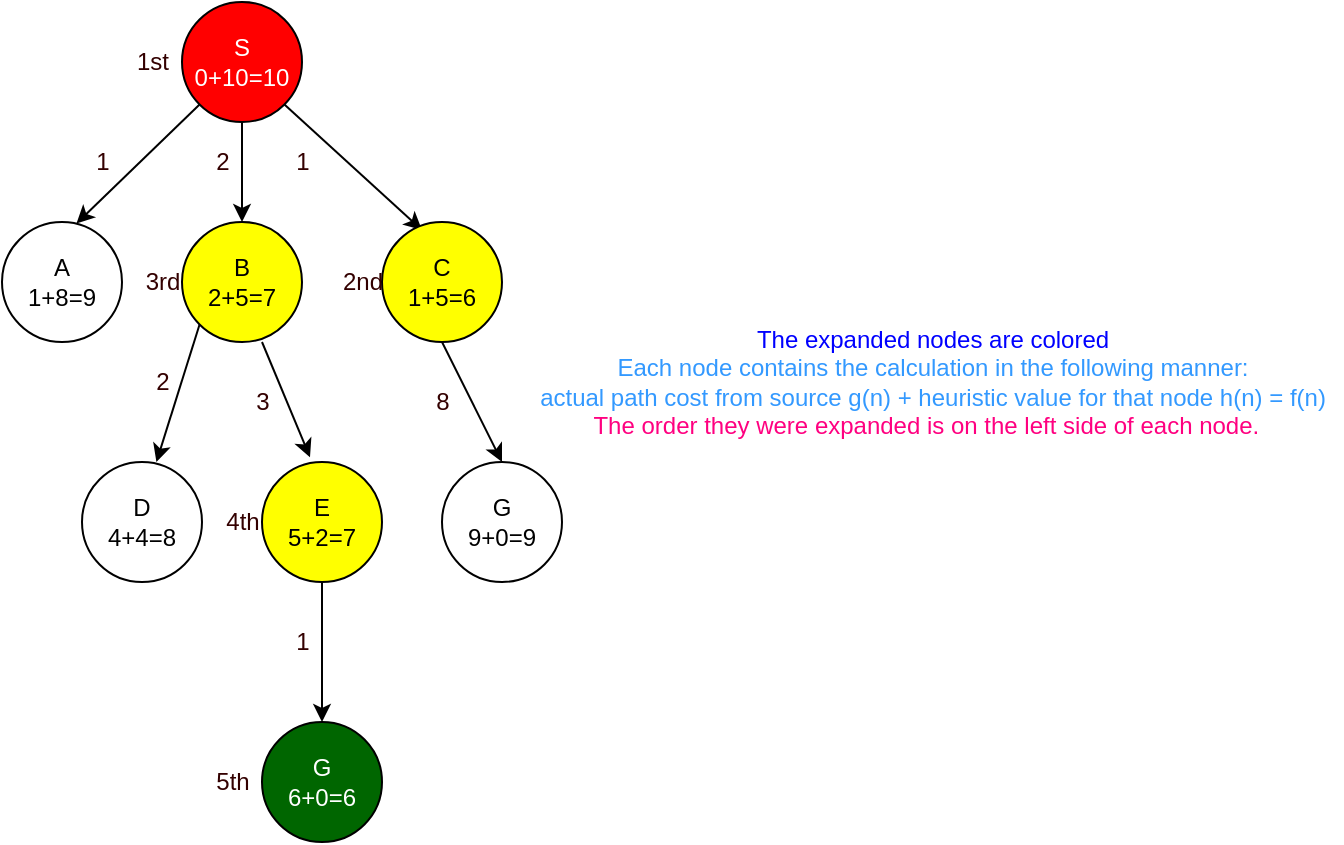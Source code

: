 <mxfile version="15.5.6" type="github">
  <diagram id="pxabAqVZTSK6ULjw3f69" name="Page-1">
    <mxGraphModel dx="1038" dy="617" grid="1" gridSize="10" guides="1" tooltips="1" connect="1" arrows="1" fold="1" page="1" pageScale="1" pageWidth="850" pageHeight="1100" math="0" shadow="0">
      <root>
        <mxCell id="0" />
        <mxCell id="1" parent="0" />
        <mxCell id="DxGOHSrBXWISHsCiuMgw-1" value="S&lt;br&gt;0+10=10" style="ellipse;whiteSpace=wrap;html=1;aspect=fixed;fontColor=#FFFFFF;fillColor=#FF0000;" vertex="1" parent="1">
          <mxGeometry x="370" y="70" width="60" height="60" as="geometry" />
        </mxCell>
        <mxCell id="DxGOHSrBXWISHsCiuMgw-2" value="" style="endArrow=classic;html=1;rounded=0;exitX=0;exitY=1;exitDx=0;exitDy=0;entryX=0.62;entryY=0.013;entryDx=0;entryDy=0;entryPerimeter=0;" edge="1" parent="1" source="DxGOHSrBXWISHsCiuMgw-1" target="DxGOHSrBXWISHsCiuMgw-5">
          <mxGeometry width="50" height="50" relative="1" as="geometry">
            <mxPoint x="370" y="130" as="sourcePoint" />
            <mxPoint x="320" y="180" as="targetPoint" />
          </mxGeometry>
        </mxCell>
        <mxCell id="DxGOHSrBXWISHsCiuMgw-3" value="" style="endArrow=classic;html=1;rounded=0;exitX=0.5;exitY=1;exitDx=0;exitDy=0;entryX=0.5;entryY=0;entryDx=0;entryDy=0;" edge="1" parent="1" source="DxGOHSrBXWISHsCiuMgw-1" target="DxGOHSrBXWISHsCiuMgw-6">
          <mxGeometry width="50" height="50" relative="1" as="geometry">
            <mxPoint x="420" y="160" as="sourcePoint" />
            <mxPoint x="400" y="200" as="targetPoint" />
          </mxGeometry>
        </mxCell>
        <mxCell id="DxGOHSrBXWISHsCiuMgw-4" value="" style="endArrow=classic;html=1;rounded=0;exitX=1;exitY=1;exitDx=0;exitDy=0;entryX=0.333;entryY=0.067;entryDx=0;entryDy=0;entryPerimeter=0;" edge="1" parent="1" source="DxGOHSrBXWISHsCiuMgw-1" target="DxGOHSrBXWISHsCiuMgw-7">
          <mxGeometry width="50" height="50" relative="1" as="geometry">
            <mxPoint x="450" y="290" as="sourcePoint" />
            <mxPoint x="470" y="180" as="targetPoint" />
          </mxGeometry>
        </mxCell>
        <mxCell id="DxGOHSrBXWISHsCiuMgw-5" value="A&lt;br&gt;1+8=9" style="ellipse;whiteSpace=wrap;html=1;aspect=fixed;" vertex="1" parent="1">
          <mxGeometry x="280" y="180" width="60" height="60" as="geometry" />
        </mxCell>
        <mxCell id="DxGOHSrBXWISHsCiuMgw-6" value="B&lt;br&gt;2+5=7" style="ellipse;whiteSpace=wrap;html=1;aspect=fixed;fillColor=#FFFF00;" vertex="1" parent="1">
          <mxGeometry x="370" y="180" width="60" height="60" as="geometry" />
        </mxCell>
        <mxCell id="DxGOHSrBXWISHsCiuMgw-7" value="C&lt;br&gt;1+5=6" style="ellipse;whiteSpace=wrap;html=1;aspect=fixed;fillColor=#FFFF00;" vertex="1" parent="1">
          <mxGeometry x="470" y="180" width="60" height="60" as="geometry" />
        </mxCell>
        <mxCell id="DxGOHSrBXWISHsCiuMgw-8" value="" style="endArrow=classic;html=1;rounded=0;exitX=0.5;exitY=1;exitDx=0;exitDy=0;entryX=0.5;entryY=0;entryDx=0;entryDy=0;" edge="1" parent="1" source="DxGOHSrBXWISHsCiuMgw-7" target="DxGOHSrBXWISHsCiuMgw-9">
          <mxGeometry width="50" height="50" relative="1" as="geometry">
            <mxPoint x="450" y="260" as="sourcePoint" />
            <mxPoint x="490" y="300" as="targetPoint" />
          </mxGeometry>
        </mxCell>
        <mxCell id="DxGOHSrBXWISHsCiuMgw-9" value="G&lt;br&gt;9+0=9" style="ellipse;whiteSpace=wrap;html=1;aspect=fixed;" vertex="1" parent="1">
          <mxGeometry x="500" y="300" width="60" height="60" as="geometry" />
        </mxCell>
        <mxCell id="DxGOHSrBXWISHsCiuMgw-10" value="" style="endArrow=classic;html=1;rounded=0;exitX=0;exitY=1;exitDx=0;exitDy=0;entryX=0.62;entryY=0;entryDx=0;entryDy=0;entryPerimeter=0;" edge="1" parent="1" source="DxGOHSrBXWISHsCiuMgw-6" target="DxGOHSrBXWISHsCiuMgw-11">
          <mxGeometry width="50" height="50" relative="1" as="geometry">
            <mxPoint x="450" y="260" as="sourcePoint" />
            <mxPoint x="360" y="300" as="targetPoint" />
          </mxGeometry>
        </mxCell>
        <mxCell id="DxGOHSrBXWISHsCiuMgw-11" value="D&lt;br&gt;4+4=8" style="ellipse;whiteSpace=wrap;html=1;aspect=fixed;" vertex="1" parent="1">
          <mxGeometry x="320" y="300" width="60" height="60" as="geometry" />
        </mxCell>
        <mxCell id="DxGOHSrBXWISHsCiuMgw-12" value="" style="endArrow=classic;html=1;rounded=0;entryX=0.4;entryY=-0.04;entryDx=0;entryDy=0;entryPerimeter=0;" edge="1" parent="1" target="DxGOHSrBXWISHsCiuMgw-13">
          <mxGeometry width="50" height="50" relative="1" as="geometry">
            <mxPoint x="410" y="240" as="sourcePoint" />
            <mxPoint x="430" y="300" as="targetPoint" />
          </mxGeometry>
        </mxCell>
        <mxCell id="DxGOHSrBXWISHsCiuMgw-13" value="E&lt;br&gt;5+2=7" style="ellipse;whiteSpace=wrap;html=1;aspect=fixed;fillColor=#FFFF00;" vertex="1" parent="1">
          <mxGeometry x="410" y="300" width="60" height="60" as="geometry" />
        </mxCell>
        <mxCell id="DxGOHSrBXWISHsCiuMgw-14" value="" style="endArrow=classic;html=1;rounded=0;exitX=0.5;exitY=1;exitDx=0;exitDy=0;entryX=0.5;entryY=0;entryDx=0;entryDy=0;entryPerimeter=0;" edge="1" parent="1" source="DxGOHSrBXWISHsCiuMgw-13" target="DxGOHSrBXWISHsCiuMgw-15">
          <mxGeometry width="50" height="50" relative="1" as="geometry">
            <mxPoint x="490" y="380" as="sourcePoint" />
            <mxPoint x="440" y="430" as="targetPoint" />
          </mxGeometry>
        </mxCell>
        <mxCell id="DxGOHSrBXWISHsCiuMgw-15" value="G&lt;br&gt;6+0=6" style="ellipse;whiteSpace=wrap;html=1;aspect=fixed;fontColor=#FFFFFF;fillColor=#006600;" vertex="1" parent="1">
          <mxGeometry x="410" y="430" width="60" height="60" as="geometry" />
        </mxCell>
        <mxCell id="DxGOHSrBXWISHsCiuMgw-16" value="&lt;font color=&quot;#330000&quot;&gt;1&lt;/font&gt;" style="text;html=1;align=center;verticalAlign=middle;resizable=0;points=[];autosize=1;strokeColor=none;fillColor=none;fontColor=#FFFFFF;" vertex="1" parent="1">
          <mxGeometry x="320" y="140" width="20" height="20" as="geometry" />
        </mxCell>
        <mxCell id="DxGOHSrBXWISHsCiuMgw-17" value="2" style="text;html=1;align=center;verticalAlign=middle;resizable=0;points=[];autosize=1;strokeColor=none;fillColor=none;fontColor=#330000;" vertex="1" parent="1">
          <mxGeometry x="380" y="140" width="20" height="20" as="geometry" />
        </mxCell>
        <mxCell id="DxGOHSrBXWISHsCiuMgw-18" value="1" style="text;html=1;align=center;verticalAlign=middle;resizable=0;points=[];autosize=1;strokeColor=none;fillColor=none;fontColor=#330000;" vertex="1" parent="1">
          <mxGeometry x="420" y="140" width="20" height="20" as="geometry" />
        </mxCell>
        <mxCell id="DxGOHSrBXWISHsCiuMgw-19" value="3" style="text;html=1;align=center;verticalAlign=middle;resizable=0;points=[];autosize=1;strokeColor=none;fillColor=none;fontColor=#330000;" vertex="1" parent="1">
          <mxGeometry x="400" y="260" width="20" height="20" as="geometry" />
        </mxCell>
        <mxCell id="DxGOHSrBXWISHsCiuMgw-20" value="2" style="text;html=1;align=center;verticalAlign=middle;resizable=0;points=[];autosize=1;strokeColor=none;fillColor=none;fontColor=#330000;" vertex="1" parent="1">
          <mxGeometry x="350" y="250" width="20" height="20" as="geometry" />
        </mxCell>
        <mxCell id="DxGOHSrBXWISHsCiuMgw-21" value="8" style="text;html=1;align=center;verticalAlign=middle;resizable=0;points=[];autosize=1;strokeColor=none;fillColor=none;fontColor=#330000;" vertex="1" parent="1">
          <mxGeometry x="490" y="260" width="20" height="20" as="geometry" />
        </mxCell>
        <mxCell id="DxGOHSrBXWISHsCiuMgw-22" value="1" style="text;html=1;align=center;verticalAlign=middle;resizable=0;points=[];autosize=1;strokeColor=none;fillColor=none;fontColor=#330000;" vertex="1" parent="1">
          <mxGeometry x="420" y="380" width="20" height="20" as="geometry" />
        </mxCell>
        <mxCell id="DxGOHSrBXWISHsCiuMgw-23" value="1st" style="text;html=1;align=center;verticalAlign=middle;resizable=0;points=[];autosize=1;strokeColor=none;fillColor=none;fontColor=#330000;" vertex="1" parent="1">
          <mxGeometry x="340" y="90" width="30" height="20" as="geometry" />
        </mxCell>
        <mxCell id="DxGOHSrBXWISHsCiuMgw-24" value="2nd" style="text;html=1;align=center;verticalAlign=middle;resizable=0;points=[];autosize=1;strokeColor=none;fillColor=none;fontColor=#330000;" vertex="1" parent="1">
          <mxGeometry x="440" y="200" width="40" height="20" as="geometry" />
        </mxCell>
        <mxCell id="DxGOHSrBXWISHsCiuMgw-25" value="3rd" style="text;html=1;align=center;verticalAlign=middle;resizable=0;points=[];autosize=1;strokeColor=none;fillColor=none;fontColor=#330000;" vertex="1" parent="1">
          <mxGeometry x="345" y="200" width="30" height="20" as="geometry" />
        </mxCell>
        <mxCell id="DxGOHSrBXWISHsCiuMgw-26" value="4th" style="text;html=1;align=center;verticalAlign=middle;resizable=0;points=[];autosize=1;strokeColor=none;fillColor=none;fontColor=#330000;" vertex="1" parent="1">
          <mxGeometry x="385" y="320" width="30" height="20" as="geometry" />
        </mxCell>
        <mxCell id="DxGOHSrBXWISHsCiuMgw-27" value="5th" style="text;html=1;align=center;verticalAlign=middle;resizable=0;points=[];autosize=1;strokeColor=none;fillColor=none;fontColor=#330000;" vertex="1" parent="1">
          <mxGeometry x="380" y="450" width="30" height="20" as="geometry" />
        </mxCell>
        <mxCell id="DxGOHSrBXWISHsCiuMgw-28" value="&lt;font color=&quot;#0000ff&quot;&gt;The expanded nodes are colored&lt;/font&gt;&lt;br&gt;&lt;font color=&quot;#3399ff&quot;&gt;Each node contains the calculation in the following manner:&lt;/font&gt;&lt;br&gt;&lt;font color=&quot;#3399ff&quot;&gt;actual path cost from source g(n) + heuristic value for that node h(n) = f(n)&lt;/font&gt;&lt;br&gt;&lt;font color=&quot;#ff0080&quot;&gt;The order they were expanded is on the left side of each node.&amp;nbsp;&amp;nbsp;&lt;/font&gt;" style="text;html=1;align=center;verticalAlign=middle;resizable=0;points=[];autosize=1;strokeColor=none;fillColor=none;fontColor=#330000;" vertex="1" parent="1">
          <mxGeometry x="540" y="230" width="410" height="60" as="geometry" />
        </mxCell>
      </root>
    </mxGraphModel>
  </diagram>
</mxfile>
